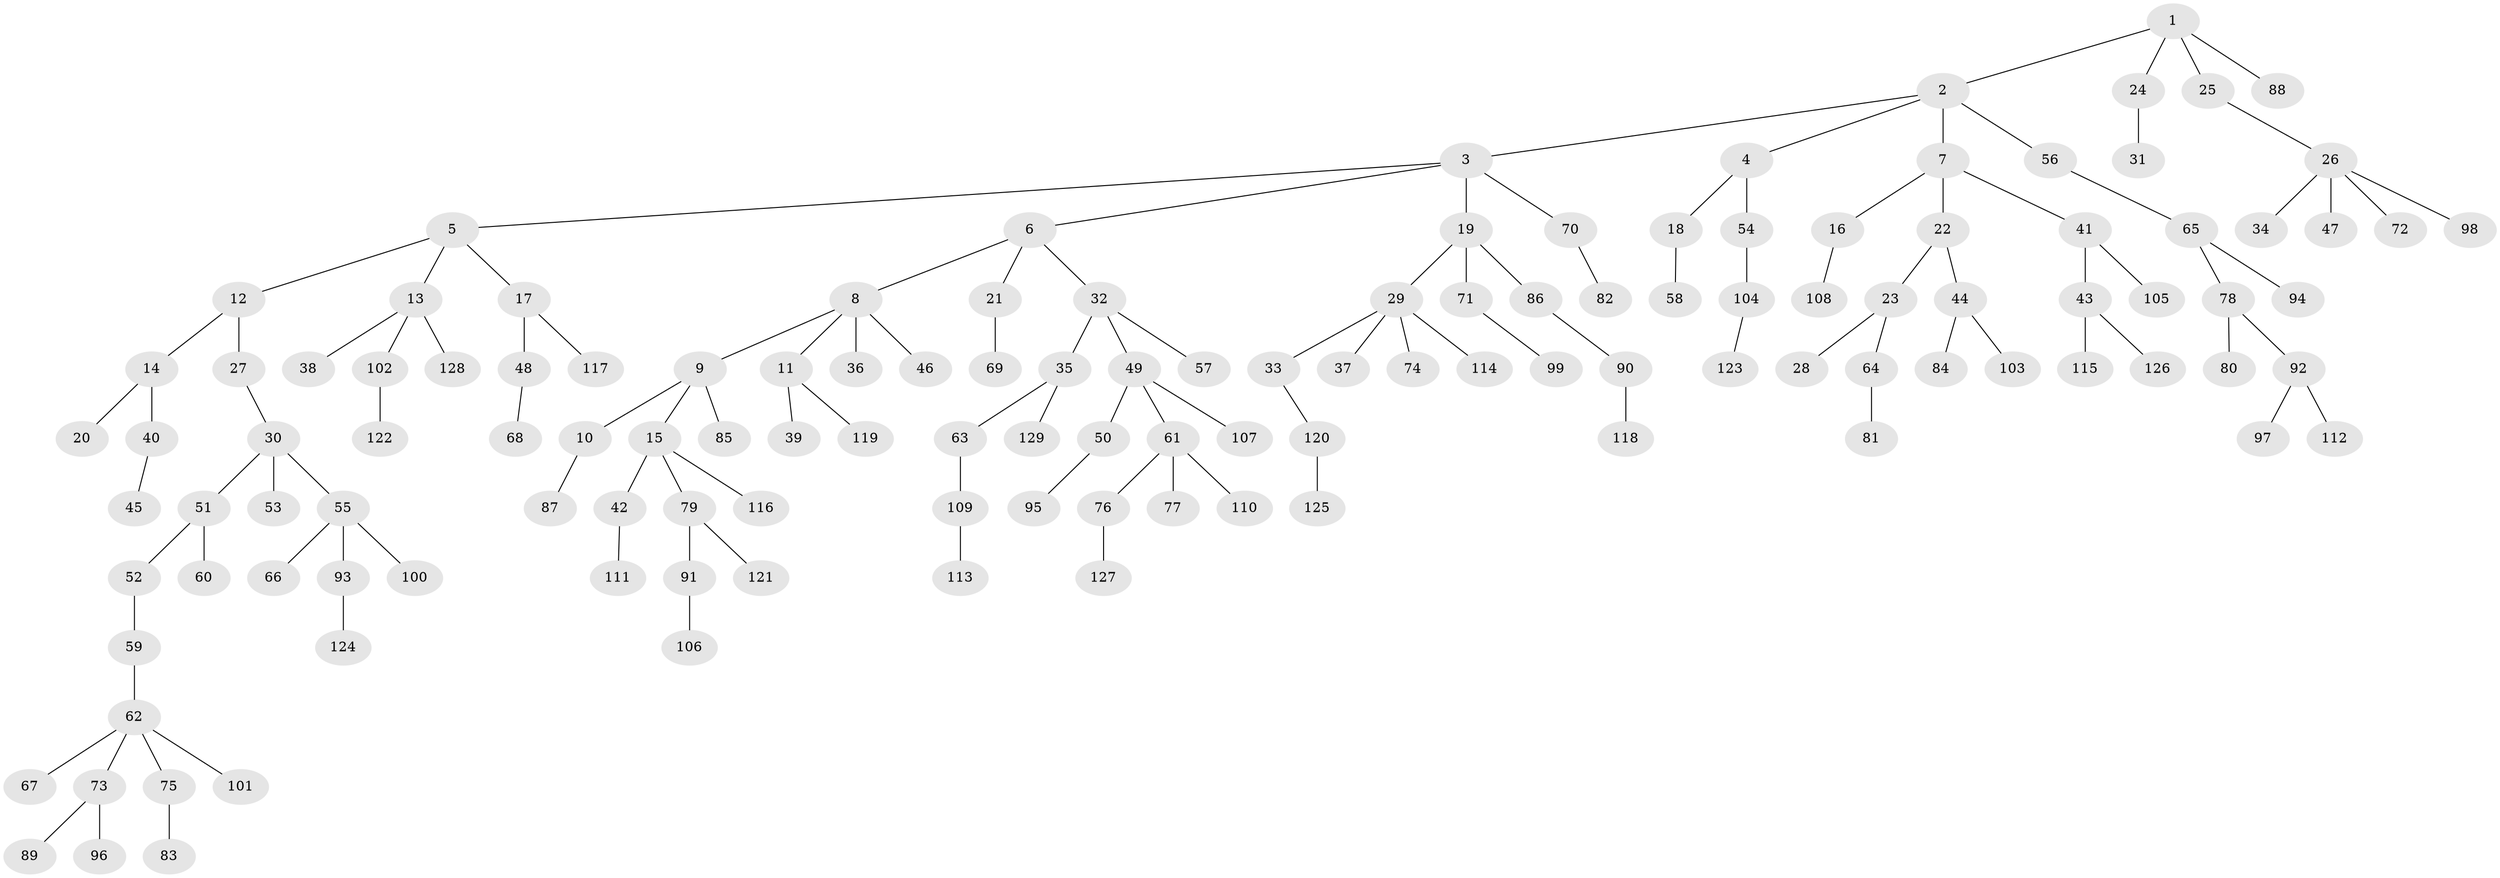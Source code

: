 // coarse degree distribution, {3: 0.1, 5: 0.05555555555555555, 7: 0.022222222222222223, 6: 0.011111111111111112, 4: 0.06666666666666667, 1: 0.5777777777777777, 2: 0.16666666666666666}
// Generated by graph-tools (version 1.1) at 2025/24/03/03/25 07:24:06]
// undirected, 129 vertices, 128 edges
graph export_dot {
graph [start="1"]
  node [color=gray90,style=filled];
  1;
  2;
  3;
  4;
  5;
  6;
  7;
  8;
  9;
  10;
  11;
  12;
  13;
  14;
  15;
  16;
  17;
  18;
  19;
  20;
  21;
  22;
  23;
  24;
  25;
  26;
  27;
  28;
  29;
  30;
  31;
  32;
  33;
  34;
  35;
  36;
  37;
  38;
  39;
  40;
  41;
  42;
  43;
  44;
  45;
  46;
  47;
  48;
  49;
  50;
  51;
  52;
  53;
  54;
  55;
  56;
  57;
  58;
  59;
  60;
  61;
  62;
  63;
  64;
  65;
  66;
  67;
  68;
  69;
  70;
  71;
  72;
  73;
  74;
  75;
  76;
  77;
  78;
  79;
  80;
  81;
  82;
  83;
  84;
  85;
  86;
  87;
  88;
  89;
  90;
  91;
  92;
  93;
  94;
  95;
  96;
  97;
  98;
  99;
  100;
  101;
  102;
  103;
  104;
  105;
  106;
  107;
  108;
  109;
  110;
  111;
  112;
  113;
  114;
  115;
  116;
  117;
  118;
  119;
  120;
  121;
  122;
  123;
  124;
  125;
  126;
  127;
  128;
  129;
  1 -- 2;
  1 -- 24;
  1 -- 25;
  1 -- 88;
  2 -- 3;
  2 -- 4;
  2 -- 7;
  2 -- 56;
  3 -- 5;
  3 -- 6;
  3 -- 19;
  3 -- 70;
  4 -- 18;
  4 -- 54;
  5 -- 12;
  5 -- 13;
  5 -- 17;
  6 -- 8;
  6 -- 21;
  6 -- 32;
  7 -- 16;
  7 -- 22;
  7 -- 41;
  8 -- 9;
  8 -- 11;
  8 -- 36;
  8 -- 46;
  9 -- 10;
  9 -- 15;
  9 -- 85;
  10 -- 87;
  11 -- 39;
  11 -- 119;
  12 -- 14;
  12 -- 27;
  13 -- 38;
  13 -- 102;
  13 -- 128;
  14 -- 20;
  14 -- 40;
  15 -- 42;
  15 -- 79;
  15 -- 116;
  16 -- 108;
  17 -- 48;
  17 -- 117;
  18 -- 58;
  19 -- 29;
  19 -- 71;
  19 -- 86;
  21 -- 69;
  22 -- 23;
  22 -- 44;
  23 -- 28;
  23 -- 64;
  24 -- 31;
  25 -- 26;
  26 -- 34;
  26 -- 47;
  26 -- 72;
  26 -- 98;
  27 -- 30;
  29 -- 33;
  29 -- 37;
  29 -- 74;
  29 -- 114;
  30 -- 51;
  30 -- 53;
  30 -- 55;
  32 -- 35;
  32 -- 49;
  32 -- 57;
  33 -- 120;
  35 -- 63;
  35 -- 129;
  40 -- 45;
  41 -- 43;
  41 -- 105;
  42 -- 111;
  43 -- 115;
  43 -- 126;
  44 -- 84;
  44 -- 103;
  48 -- 68;
  49 -- 50;
  49 -- 61;
  49 -- 107;
  50 -- 95;
  51 -- 52;
  51 -- 60;
  52 -- 59;
  54 -- 104;
  55 -- 66;
  55 -- 93;
  55 -- 100;
  56 -- 65;
  59 -- 62;
  61 -- 76;
  61 -- 77;
  61 -- 110;
  62 -- 67;
  62 -- 73;
  62 -- 75;
  62 -- 101;
  63 -- 109;
  64 -- 81;
  65 -- 78;
  65 -- 94;
  70 -- 82;
  71 -- 99;
  73 -- 89;
  73 -- 96;
  75 -- 83;
  76 -- 127;
  78 -- 80;
  78 -- 92;
  79 -- 91;
  79 -- 121;
  86 -- 90;
  90 -- 118;
  91 -- 106;
  92 -- 97;
  92 -- 112;
  93 -- 124;
  102 -- 122;
  104 -- 123;
  109 -- 113;
  120 -- 125;
}
